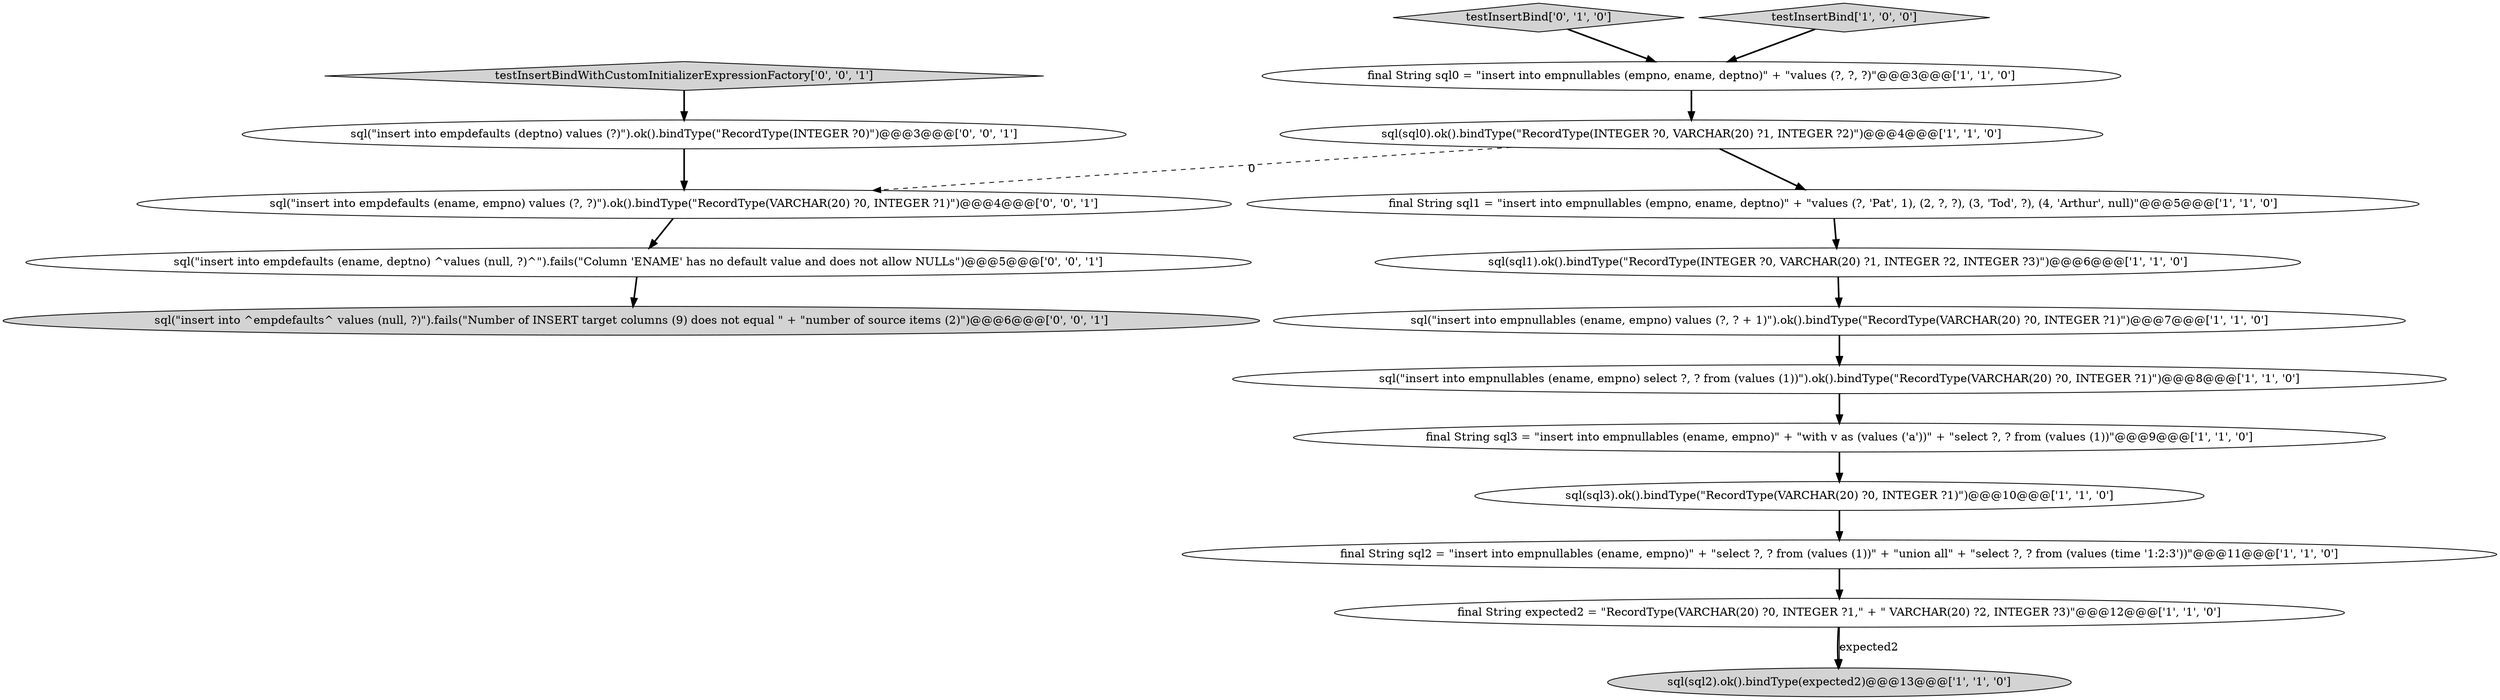 digraph {
15 [style = filled, label = "sql(\"insert into empdefaults (ename, empno) values (?, ?)\").ok().bindType(\"RecordType(VARCHAR(20) ?0, INTEGER ?1)\")@@@4@@@['0', '0', '1']", fillcolor = white, shape = ellipse image = "AAA0AAABBB3BBB"];
4 [style = filled, label = "sql(\"insert into empnullables (ename, empno) select ?, ? from (values (1))\").ok().bindType(\"RecordType(VARCHAR(20) ?0, INTEGER ?1)\")@@@8@@@['1', '1', '0']", fillcolor = white, shape = ellipse image = "AAA0AAABBB1BBB"];
13 [style = filled, label = "testInsertBindWithCustomInitializerExpressionFactory['0', '0', '1']", fillcolor = lightgray, shape = diamond image = "AAA0AAABBB3BBB"];
16 [style = filled, label = "sql(\"insert into empdefaults (ename, deptno) ^values (null, ?)^\").fails(\"Column 'ENAME' has no default value and does not allow NULLs\")@@@5@@@['0', '0', '1']", fillcolor = white, shape = ellipse image = "AAA0AAABBB3BBB"];
7 [style = filled, label = "final String sql2 = \"insert into empnullables (ename, empno)\" + \"select ?, ? from (values (1))\" + \"union all\" + \"select ?, ? from (values (time '1:2:3'))\"@@@11@@@['1', '1', '0']", fillcolor = white, shape = ellipse image = "AAA0AAABBB1BBB"];
1 [style = filled, label = "final String expected2 = \"RecordType(VARCHAR(20) ?0, INTEGER ?1,\" + \" VARCHAR(20) ?2, INTEGER ?3)\"@@@12@@@['1', '1', '0']", fillcolor = white, shape = ellipse image = "AAA0AAABBB1BBB"];
17 [style = filled, label = "sql(\"insert into empdefaults (deptno) values (?)\").ok().bindType(\"RecordType(INTEGER ?0)\")@@@3@@@['0', '0', '1']", fillcolor = white, shape = ellipse image = "AAA0AAABBB3BBB"];
2 [style = filled, label = "sql(sql2).ok().bindType(expected2)@@@13@@@['1', '1', '0']", fillcolor = lightgray, shape = ellipse image = "AAA0AAABBB1BBB"];
9 [style = filled, label = "sql(sql0).ok().bindType(\"RecordType(INTEGER ?0, VARCHAR(20) ?1, INTEGER ?2)\")@@@4@@@['1', '1', '0']", fillcolor = white, shape = ellipse image = "AAA0AAABBB1BBB"];
6 [style = filled, label = "sql(\"insert into empnullables (ename, empno) values (?, ? + 1)\").ok().bindType(\"RecordType(VARCHAR(20) ?0, INTEGER ?1)\")@@@7@@@['1', '1', '0']", fillcolor = white, shape = ellipse image = "AAA0AAABBB1BBB"];
14 [style = filled, label = "sql(\"insert into ^empdefaults^ values (null, ?)\").fails(\"Number of INSERT target columns \(9\) does not equal \" + \"number of source items \(2\)\")@@@6@@@['0', '0', '1']", fillcolor = lightgray, shape = ellipse image = "AAA0AAABBB3BBB"];
8 [style = filled, label = "sql(sql3).ok().bindType(\"RecordType(VARCHAR(20) ?0, INTEGER ?1)\")@@@10@@@['1', '1', '0']", fillcolor = white, shape = ellipse image = "AAA0AAABBB1BBB"];
12 [style = filled, label = "testInsertBind['0', '1', '0']", fillcolor = lightgray, shape = diamond image = "AAA0AAABBB2BBB"];
0 [style = filled, label = "final String sql1 = \"insert into empnullables (empno, ename, deptno)\" + \"values (?, 'Pat', 1), (2, ?, ?), (3, 'Tod', ?), (4, 'Arthur', null)\"@@@5@@@['1', '1', '0']", fillcolor = white, shape = ellipse image = "AAA0AAABBB1BBB"];
3 [style = filled, label = "testInsertBind['1', '0', '0']", fillcolor = lightgray, shape = diamond image = "AAA0AAABBB1BBB"];
11 [style = filled, label = "sql(sql1).ok().bindType(\"RecordType(INTEGER ?0, VARCHAR(20) ?1, INTEGER ?2, INTEGER ?3)\")@@@6@@@['1', '1', '0']", fillcolor = white, shape = ellipse image = "AAA0AAABBB1BBB"];
10 [style = filled, label = "final String sql3 = \"insert into empnullables (ename, empno)\" + \"with v as (values ('a'))\" + \"select ?, ? from (values (1))\"@@@9@@@['1', '1', '0']", fillcolor = white, shape = ellipse image = "AAA0AAABBB1BBB"];
5 [style = filled, label = "final String sql0 = \"insert into empnullables (empno, ename, deptno)\" + \"values (?, ?, ?)\"@@@3@@@['1', '1', '0']", fillcolor = white, shape = ellipse image = "AAA0AAABBB1BBB"];
4->10 [style = bold, label=""];
16->14 [style = bold, label=""];
6->4 [style = bold, label=""];
0->11 [style = bold, label=""];
13->17 [style = bold, label=""];
1->2 [style = bold, label=""];
3->5 [style = bold, label=""];
1->2 [style = solid, label="expected2"];
7->1 [style = bold, label=""];
9->0 [style = bold, label=""];
10->8 [style = bold, label=""];
5->9 [style = bold, label=""];
12->5 [style = bold, label=""];
15->16 [style = bold, label=""];
8->7 [style = bold, label=""];
11->6 [style = bold, label=""];
9->15 [style = dashed, label="0"];
17->15 [style = bold, label=""];
}
